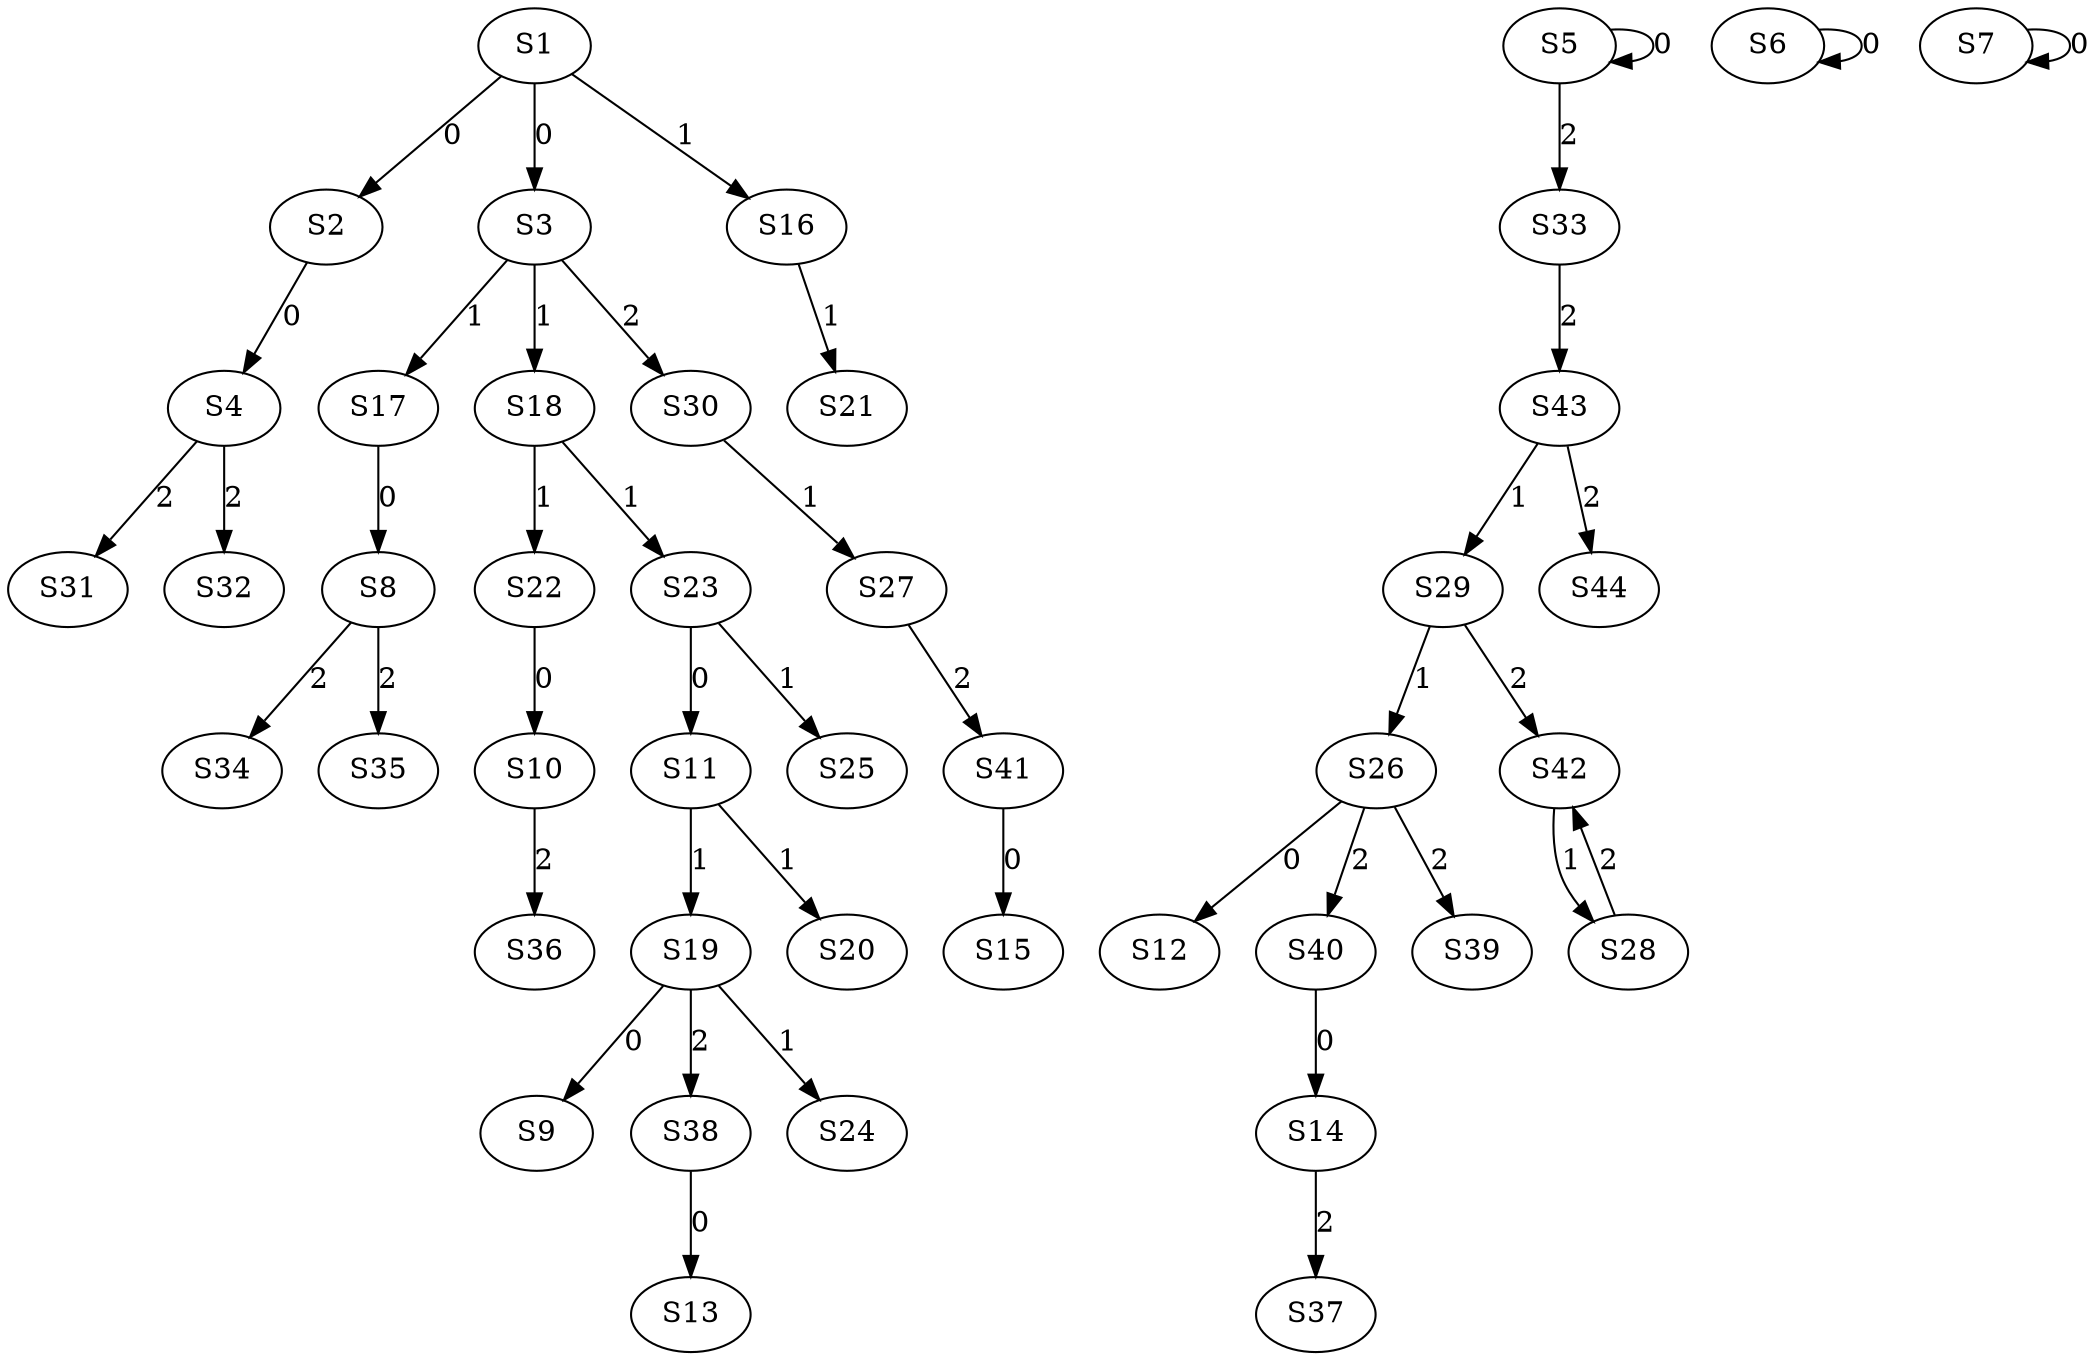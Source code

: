 strict digraph {
	S1 -> S2 [ label = 0 ];
	S1 -> S3 [ label = 0 ];
	S2 -> S4 [ label = 0 ];
	S5 -> S5 [ label = 0 ];
	S6 -> S6 [ label = 0 ];
	S7 -> S7 [ label = 0 ];
	S17 -> S8 [ label = 0 ];
	S19 -> S9 [ label = 0 ];
	S22 -> S10 [ label = 0 ];
	S23 -> S11 [ label = 0 ];
	S26 -> S12 [ label = 0 ];
	S38 -> S13 [ label = 0 ];
	S40 -> S14 [ label = 0 ];
	S41 -> S15 [ label = 0 ];
	S1 -> S16 [ label = 1 ];
	S3 -> S17 [ label = 1 ];
	S3 -> S18 [ label = 1 ];
	S11 -> S19 [ label = 1 ];
	S11 -> S20 [ label = 1 ];
	S16 -> S21 [ label = 1 ];
	S18 -> S22 [ label = 1 ];
	S18 -> S23 [ label = 1 ];
	S19 -> S24 [ label = 1 ];
	S23 -> S25 [ label = 1 ];
	S29 -> S26 [ label = 1 ];
	S30 -> S27 [ label = 1 ];
	S42 -> S28 [ label = 1 ];
	S43 -> S29 [ label = 1 ];
	S3 -> S30 [ label = 2 ];
	S4 -> S31 [ label = 2 ];
	S4 -> S32 [ label = 2 ];
	S5 -> S33 [ label = 2 ];
	S8 -> S34 [ label = 2 ];
	S8 -> S35 [ label = 2 ];
	S10 -> S36 [ label = 2 ];
	S14 -> S37 [ label = 2 ];
	S19 -> S38 [ label = 2 ];
	S26 -> S39 [ label = 2 ];
	S26 -> S40 [ label = 2 ];
	S27 -> S41 [ label = 2 ];
	S28 -> S42 [ label = 2 ];
	S33 -> S43 [ label = 2 ];
	S43 -> S44 [ label = 2 ];
	S29 -> S42 [ label = 2 ];
}